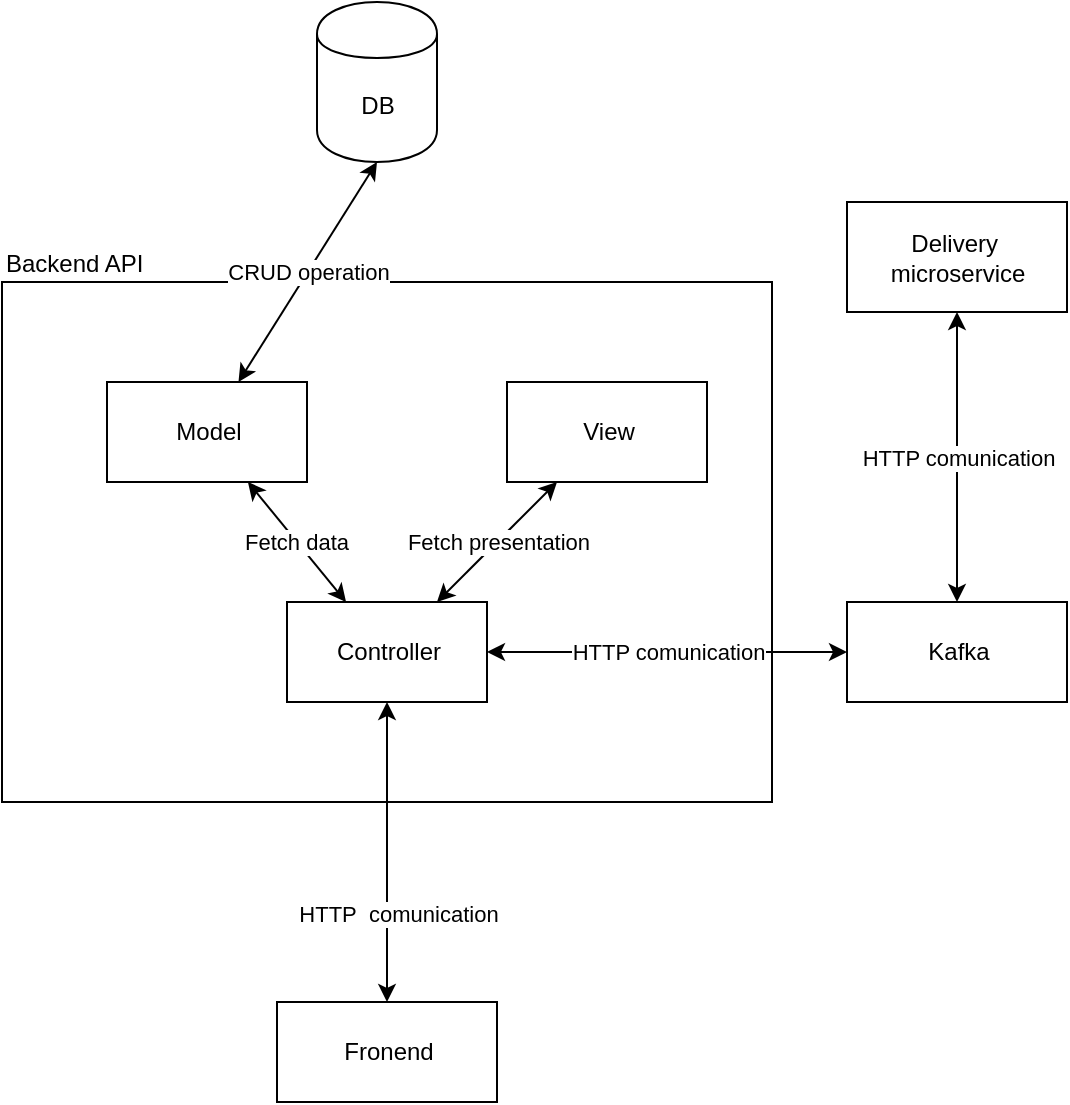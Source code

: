 <mxfile>
    <diagram name="Architecture" id="WIdH1srOGad4-v5lgGvI">
        <mxGraphModel dx="1052" dy="800" grid="1" gridSize="10" guides="1" tooltips="1" connect="1" arrows="1" fold="1" page="1" pageScale="1" pageWidth="850" pageHeight="1100" math="0" shadow="0">
            <root>
                <mxCell id="g50uEORTnrf_nYroKi00-0"/>
                <mxCell id="g50uEORTnrf_nYroKi00-1" parent="g50uEORTnrf_nYroKi00-0"/>
                <mxCell id="g50uEORTnrf_nYroKi00-6" value="&lt;div style=&quot;&quot;&gt;&lt;span&gt;Backend API&lt;/span&gt;&lt;/div&gt;" style="html=1;align=left;labelPosition=center;verticalLabelPosition=top;verticalAlign=bottom;" parent="g50uEORTnrf_nYroKi00-1" vertex="1">
                    <mxGeometry x="50" y="290" width="385" height="260" as="geometry"/>
                </mxCell>
                <mxCell id="g50uEORTnrf_nYroKi00-12" style="edgeStyle=none;html=1;startArrow=classic;startFill=1;" parent="g50uEORTnrf_nYroKi00-1" source="g50uEORTnrf_nYroKi00-2" target="g50uEORTnrf_nYroKi00-11" edge="1">
                    <mxGeometry relative="1" as="geometry"/>
                </mxCell>
                <mxCell id="g50uEORTnrf_nYroKi00-13" value="HTTP&amp;nbsp; comunication" style="edgeLabel;html=1;align=center;verticalAlign=middle;resizable=0;points=[];" parent="g50uEORTnrf_nYroKi00-12" vertex="1" connectable="0">
                    <mxGeometry x="-0.413" y="-5" relative="1" as="geometry">
                        <mxPoint as="offset"/>
                    </mxGeometry>
                </mxCell>
                <mxCell id="g50uEORTnrf_nYroKi00-2" value="Fronend" style="html=1;" parent="g50uEORTnrf_nYroKi00-1" vertex="1">
                    <mxGeometry x="187.5" y="650" width="110" height="50" as="geometry"/>
                </mxCell>
                <mxCell id="g50uEORTnrf_nYroKi00-7" value="Kafka" style="html=1;" parent="g50uEORTnrf_nYroKi00-1" vertex="1">
                    <mxGeometry x="472.5" y="450" width="110" height="50" as="geometry"/>
                </mxCell>
                <mxCell id="g50uEORTnrf_nYroKi00-8" value="DB" style="shape=cylinder;whiteSpace=wrap;html=1;boundedLbl=1;backgroundOutline=1;" parent="g50uEORTnrf_nYroKi00-1" vertex="1">
                    <mxGeometry x="207.5" y="150" width="60" height="80" as="geometry"/>
                </mxCell>
                <mxCell id="g50uEORTnrf_nYroKi00-16" value="CRUD operation" style="edgeStyle=none;html=1;entryX=0.5;entryY=1;entryDx=0;entryDy=0;startArrow=classic;startFill=1;" parent="g50uEORTnrf_nYroKi00-1" source="g50uEORTnrf_nYroKi00-9" target="g50uEORTnrf_nYroKi00-8" edge="1">
                    <mxGeometry relative="1" as="geometry"/>
                </mxCell>
                <mxCell id="g50uEORTnrf_nYroKi00-9" value="Model" style="html=1;dashed=0;whitespace=wrap;" parent="g50uEORTnrf_nYroKi00-1" vertex="1">
                    <mxGeometry x="102.5" y="340" width="100" height="50" as="geometry"/>
                </mxCell>
                <mxCell id="g50uEORTnrf_nYroKi00-10" value="View" style="html=1;dashed=0;whitespace=wrap;" parent="g50uEORTnrf_nYroKi00-1" vertex="1">
                    <mxGeometry x="302.5" y="340" width="100" height="50" as="geometry"/>
                </mxCell>
                <mxCell id="g50uEORTnrf_nYroKi00-14" value="Fetch data" style="edgeStyle=none;html=1;startArrow=classic;startFill=1;" parent="g50uEORTnrf_nYroKi00-1" source="g50uEORTnrf_nYroKi00-11" target="g50uEORTnrf_nYroKi00-9" edge="1">
                    <mxGeometry relative="1" as="geometry"/>
                </mxCell>
                <mxCell id="g50uEORTnrf_nYroKi00-15" value="Fetch presentation" style="edgeStyle=none;html=1;startArrow=classic;startFill=1;" parent="g50uEORTnrf_nYroKi00-1" source="g50uEORTnrf_nYroKi00-11" target="g50uEORTnrf_nYroKi00-10" edge="1">
                    <mxGeometry relative="1" as="geometry"/>
                </mxCell>
                <mxCell id="g50uEORTnrf_nYroKi00-17" value="HTTP comunication" style="edgeStyle=none;html=1;entryX=0;entryY=0.5;entryDx=0;entryDy=0;startArrow=classic;startFill=1;" parent="g50uEORTnrf_nYroKi00-1" source="g50uEORTnrf_nYroKi00-11" target="g50uEORTnrf_nYroKi00-7" edge="1">
                    <mxGeometry relative="1" as="geometry"/>
                </mxCell>
                <mxCell id="g50uEORTnrf_nYroKi00-11" value="Controller" style="html=1;dashed=0;whitespace=wrap;" parent="g50uEORTnrf_nYroKi00-1" vertex="1">
                    <mxGeometry x="192.5" y="450" width="100" height="50" as="geometry"/>
                </mxCell>
                <mxCell id="modoQm4z__iPG_YmWBFC-0" value="Delivery&amp;nbsp; microservice" style="whiteSpace=wrap;html=1;" vertex="1" parent="g50uEORTnrf_nYroKi00-1">
                    <mxGeometry x="472.5" y="250" width="110" height="55" as="geometry"/>
                </mxCell>
                <mxCell id="modoQm4z__iPG_YmWBFC-2" value="HTTP comunication" style="edgeStyle=none;html=1;entryX=0.5;entryY=0;entryDx=0;entryDy=0;startArrow=classic;startFill=1;exitX=0.5;exitY=1;exitDx=0;exitDy=0;" edge="1" parent="g50uEORTnrf_nYroKi00-1" source="modoQm4z__iPG_YmWBFC-0" target="g50uEORTnrf_nYroKi00-7">
                    <mxGeometry relative="1" as="geometry">
                        <mxPoint x="460" y="590" as="sourcePoint"/>
                        <mxPoint x="640" y="590" as="targetPoint"/>
                    </mxGeometry>
                </mxCell>
            </root>
        </mxGraphModel>
    </diagram>
    <diagram id="_H_IIofRGWlCvdBiCWD9" name="Components">
        <mxGraphModel dx="1052" dy="800" grid="1" gridSize="10" guides="1" tooltips="1" connect="1" arrows="1" fold="1" page="1" pageScale="1" pageWidth="850" pageHeight="1100" math="0" shadow="0">
            <root>
                <mxCell id="0"/>
                <mxCell id="1" parent="0"/>
                <mxCell id="4" value="Fronend" style="html=1;" parent="1" vertex="1">
                    <mxGeometry x="300" y="510" width="110" height="50" as="geometry"/>
                </mxCell>
                <mxCell id="8" value="CRUD operations" style="edgeStyle=none;html=1;startArrow=block;startFill=1;" parent="1" source="5" target="7" edge="1">
                    <mxGeometry relative="1" as="geometry"/>
                </mxCell>
                <mxCell id="9" value="HTTP comunication" style="edgeStyle=none;html=1;entryX=0;entryY=0.5;entryDx=0;entryDy=0;startArrow=block;startFill=1;" parent="1" source="5" target="6" edge="1">
                    <mxGeometry relative="1" as="geometry"/>
                </mxCell>
                <mxCell id="10" value="HTTP comunication" style="edgeStyle=none;html=1;startArrow=block;startFill=1;" parent="1" source="5" target="4" edge="1">
                    <mxGeometry relative="1" as="geometry"/>
                </mxCell>
                <mxCell id="5" value="API" style="html=1;" parent="1" vertex="1">
                    <mxGeometry x="300" y="340" width="110" height="50" as="geometry"/>
                </mxCell>
                <mxCell id="6" value="Kafka" style="html=1;" parent="1" vertex="1">
                    <mxGeometry x="580" y="340" width="110" height="50" as="geometry"/>
                </mxCell>
                <mxCell id="7" value="DB" style="shape=cylinder;whiteSpace=wrap;html=1;boundedLbl=1;backgroundOutline=1;" parent="1" vertex="1">
                    <mxGeometry x="325" y="150" width="60" height="80" as="geometry"/>
                </mxCell>
                <mxCell id="fgnhWi2J2BPm6n5M-RnF-10" value="Delivery&amp;nbsp; microservice" style="whiteSpace=wrap;html=1;" vertex="1" parent="1">
                    <mxGeometry x="580" y="160" width="110" height="55" as="geometry"/>
                </mxCell>
                <mxCell id="fgnhWi2J2BPm6n5M-RnF-11" value="HTTP comunication" style="edgeStyle=none;html=1;startArrow=classic;startFill=1;exitX=0.5;exitY=1;exitDx=0;exitDy=0;" edge="1" parent="1" source="fgnhWi2J2BPm6n5M-RnF-10">
                    <mxGeometry relative="1" as="geometry">
                        <mxPoint x="567.5" y="500" as="sourcePoint"/>
                        <mxPoint x="635" y="340" as="targetPoint"/>
                    </mxGeometry>
                </mxCell>
            </root>
        </mxGraphModel>
    </diagram>
</mxfile>